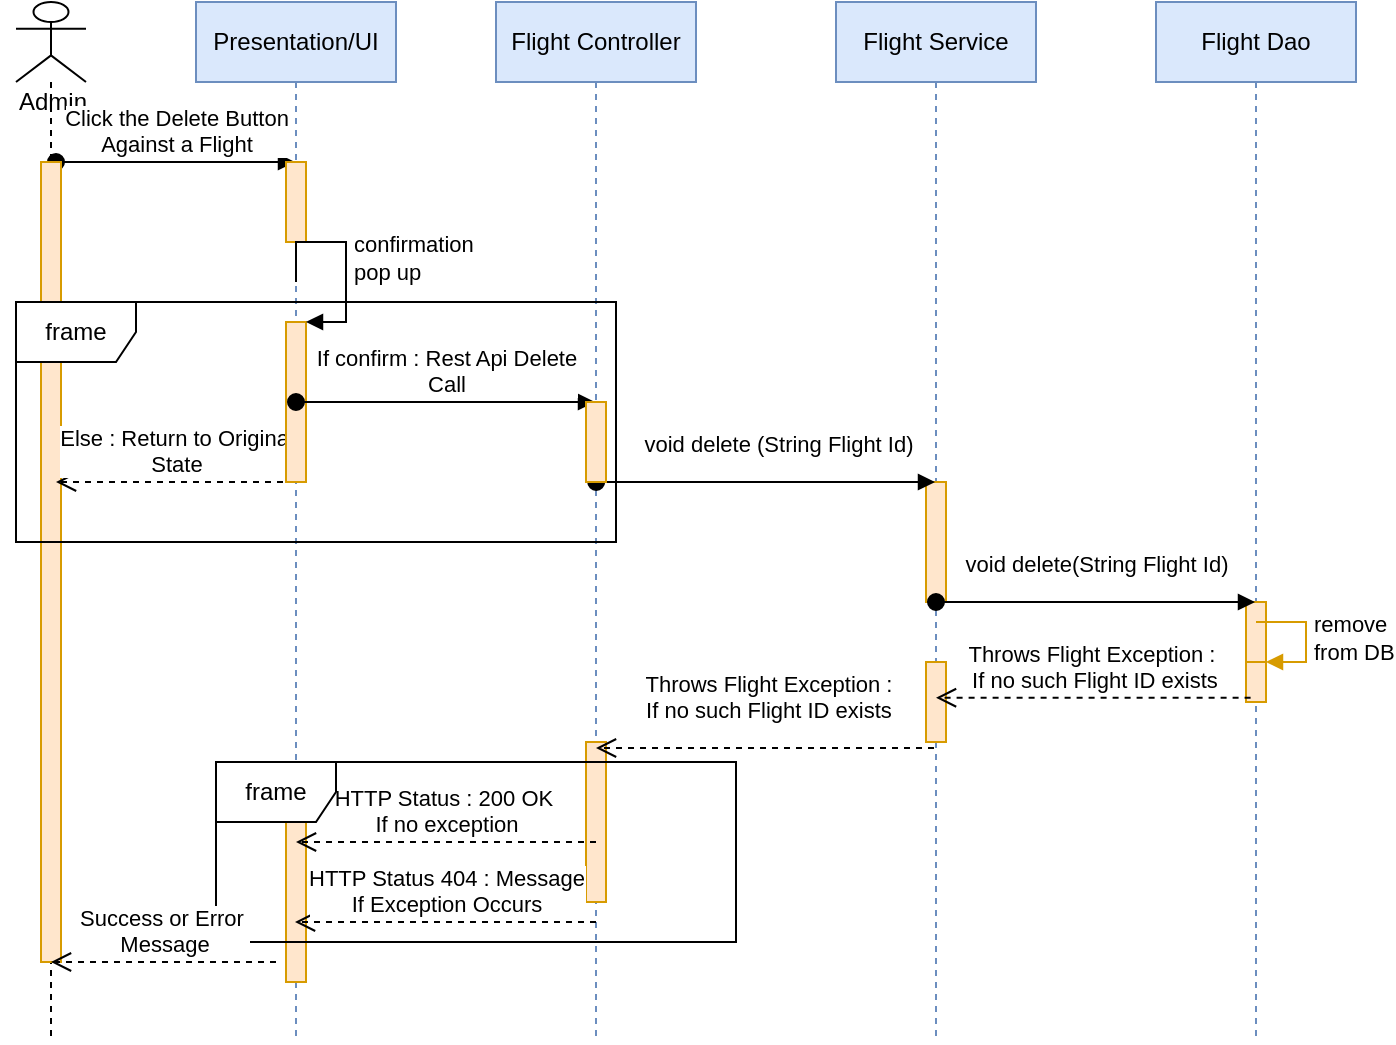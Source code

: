 <mxfile version="12.5.8" type="device"><diagram name="Page-1" id="13e1069c-82ec-6db2-03f1-153e76fe0fe0"><mxGraphModel dx="782" dy="420" grid="1" gridSize="10" guides="1" tooltips="1" connect="1" arrows="1" fold="1" page="1" pageScale="1" pageWidth="1100" pageHeight="850" background="#ffffff" math="0" shadow="0"><root><mxCell id="0"/><mxCell id="1" parent="0"/><mxCell id="0b6bDEIoGC6tNGVfW6Rn-5" value="" style="shape=umlLifeline;participant=umlActor;perimeter=lifelinePerimeter;whiteSpace=wrap;html=1;container=1;collapsible=0;recursiveResize=0;verticalAlign=top;spacingTop=36;labelBackgroundColor=#ffffff;outlineConnect=0;" vertex="1" parent="1"><mxGeometry x="70" y="80" width="35" height="520" as="geometry"/></mxCell><mxCell id="0b6bDEIoGC6tNGVfW6Rn-8" value="Admin" style="text;html=1;align=center;verticalAlign=middle;resizable=0;points=[];autosize=1;" vertex="1" parent="0b6bDEIoGC6tNGVfW6Rn-5"><mxGeometry x="-7.5" y="40" width="50" height="20" as="geometry"/></mxCell><mxCell id="0b6bDEIoGC6tNGVfW6Rn-15" value="Click the Delete Button&lt;br&gt;Against a Flight" style="html=1;verticalAlign=bottom;startArrow=oval;startFill=1;endArrow=block;startSize=8;" edge="1" parent="0b6bDEIoGC6tNGVfW6Rn-5" target="0b6bDEIoGC6tNGVfW6Rn-9"><mxGeometry width="60" relative="1" as="geometry"><mxPoint x="20" y="80" as="sourcePoint"/><mxPoint x="80" y="80" as="targetPoint"/></mxGeometry></mxCell><mxCell id="0b6bDEIoGC6tNGVfW6Rn-31" value="" style="html=1;points=[];perimeter=orthogonalPerimeter;fillColor=#ffe6cc;strokeColor=#d79b00;" vertex="1" parent="0b6bDEIoGC6tNGVfW6Rn-5"><mxGeometry x="12.5" y="80" width="10" height="400" as="geometry"/></mxCell><mxCell id="0b6bDEIoGC6tNGVfW6Rn-43" value="Else : Return to Original&lt;br&gt;State" style="html=1;verticalAlign=bottom;endArrow=open;dashed=1;endSize=8;" edge="1" parent="0b6bDEIoGC6tNGVfW6Rn-5" source="0b6bDEIoGC6tNGVfW6Rn-9"><mxGeometry relative="1" as="geometry"><mxPoint x="100" y="240" as="sourcePoint"/><mxPoint x="20" y="240" as="targetPoint"/></mxGeometry></mxCell><mxCell id="0b6bDEIoGC6tNGVfW6Rn-9" value="Presentation/UI" style="shape=umlLifeline;perimeter=lifelinePerimeter;whiteSpace=wrap;html=1;container=1;collapsible=0;recursiveResize=0;outlineConnect=0;fillColor=#dae8fc;strokeColor=#6c8ebf;" vertex="1" parent="1"><mxGeometry x="160" y="80" width="100" height="520" as="geometry"/></mxCell><mxCell id="0b6bDEIoGC6tNGVfW6Rn-16" value="" style="html=1;points=[];perimeter=orthogonalPerimeter;fillColor=#ffe6cc;strokeColor=#d79b00;" vertex="1" parent="0b6bDEIoGC6tNGVfW6Rn-9"><mxGeometry x="45" y="80" width="10" height="40" as="geometry"/></mxCell><mxCell id="0b6bDEIoGC6tNGVfW6Rn-37" value="" style="html=1;points=[];perimeter=orthogonalPerimeter;fillColor=#ffe6cc;strokeColor=#d79b00;" vertex="1" parent="0b6bDEIoGC6tNGVfW6Rn-9"><mxGeometry x="45" y="410" width="10" height="80" as="geometry"/></mxCell><mxCell id="0b6bDEIoGC6tNGVfW6Rn-40" value="" style="html=1;points=[];perimeter=orthogonalPerimeter;fillColor=#ffe6cc;strokeColor=#d79b00;" vertex="1" parent="0b6bDEIoGC6tNGVfW6Rn-9"><mxGeometry x="45" y="160" width="10" height="80" as="geometry"/></mxCell><mxCell id="0b6bDEIoGC6tNGVfW6Rn-41" value="confirmation&amp;nbsp;&lt;br&gt;pop up" style="edgeStyle=orthogonalEdgeStyle;html=1;align=left;spacingLeft=2;endArrow=block;rounded=0;entryX=1;entryY=0;" edge="1" target="0b6bDEIoGC6tNGVfW6Rn-40" parent="0b6bDEIoGC6tNGVfW6Rn-9"><mxGeometry relative="1" as="geometry"><mxPoint x="50" y="140" as="sourcePoint"/><Array as="points"><mxPoint x="50" y="120"/><mxPoint x="75" y="120"/><mxPoint x="75" y="160"/></Array></mxGeometry></mxCell><mxCell id="0b6bDEIoGC6tNGVfW6Rn-42" value="If confirm : Rest Api Delete&lt;br&gt;Call" style="html=1;verticalAlign=bottom;startArrow=oval;startFill=1;endArrow=block;startSize=8;" edge="1" parent="0b6bDEIoGC6tNGVfW6Rn-9" target="0b6bDEIoGC6tNGVfW6Rn-10"><mxGeometry width="60" relative="1" as="geometry"><mxPoint x="50" y="200" as="sourcePoint"/><mxPoint x="110" y="200" as="targetPoint"/></mxGeometry></mxCell><mxCell id="0b6bDEIoGC6tNGVfW6Rn-10" value="Flight Controller" style="shape=umlLifeline;perimeter=lifelinePerimeter;whiteSpace=wrap;html=1;container=1;collapsible=0;recursiveResize=0;outlineConnect=0;fillColor=#dae8fc;strokeColor=#6c8ebf;" vertex="1" parent="1"><mxGeometry x="310" y="80" width="100" height="520" as="geometry"/></mxCell><mxCell id="0b6bDEIoGC6tNGVfW6Rn-29" value="" style="html=1;points=[];perimeter=orthogonalPerimeter;fillColor=#ffe6cc;strokeColor=#d79b00;" vertex="1" parent="0b6bDEIoGC6tNGVfW6Rn-10"><mxGeometry x="45" y="370" width="10" height="80" as="geometry"/></mxCell><mxCell id="0b6bDEIoGC6tNGVfW6Rn-11" value="Flight Service" style="shape=umlLifeline;perimeter=lifelinePerimeter;whiteSpace=wrap;html=1;container=1;collapsible=0;recursiveResize=0;outlineConnect=0;fillColor=#dae8fc;strokeColor=#6c8ebf;" vertex="1" parent="1"><mxGeometry x="480" y="80" width="100" height="520" as="geometry"/></mxCell><mxCell id="0b6bDEIoGC6tNGVfW6Rn-20" value="" style="html=1;points=[];perimeter=orthogonalPerimeter;fillColor=#ffe6cc;strokeColor=#d79b00;" vertex="1" parent="0b6bDEIoGC6tNGVfW6Rn-11"><mxGeometry x="45" y="240" width="10" height="60" as="geometry"/></mxCell><mxCell id="0b6bDEIoGC6tNGVfW6Rn-30" value="" style="html=1;points=[];perimeter=orthogonalPerimeter;fillColor=#ffe6cc;strokeColor=#d79b00;" vertex="1" parent="0b6bDEIoGC6tNGVfW6Rn-11"><mxGeometry x="45" y="330" width="10" height="40" as="geometry"/></mxCell><mxCell id="0b6bDEIoGC6tNGVfW6Rn-12" value="Flight Dao" style="shape=umlLifeline;perimeter=lifelinePerimeter;whiteSpace=wrap;html=1;container=1;collapsible=0;recursiveResize=0;outlineConnect=0;fillColor=#dae8fc;strokeColor=#6c8ebf;" vertex="1" parent="1"><mxGeometry x="640" y="80" width="100" height="520" as="geometry"/></mxCell><mxCell id="0b6bDEIoGC6tNGVfW6Rn-22" value="" style="html=1;points=[];perimeter=orthogonalPerimeter;fillColor=#ffe6cc;strokeColor=#d79b00;" vertex="1" parent="0b6bDEIoGC6tNGVfW6Rn-12"><mxGeometry x="45" y="300" width="10" height="50" as="geometry"/></mxCell><mxCell id="0b6bDEIoGC6tNGVfW6Rn-48" value="" style="html=1;points=[];perimeter=orthogonalPerimeter;fillColor=#ffe6cc;strokeColor=#d79b00;" vertex="1" parent="0b6bDEIoGC6tNGVfW6Rn-12"><mxGeometry x="45" y="330" width="10" height="20" as="geometry"/></mxCell><mxCell id="0b6bDEIoGC6tNGVfW6Rn-49" value="remove&amp;nbsp;&lt;br&gt;from DB" style="edgeStyle=orthogonalEdgeStyle;html=1;align=left;spacingLeft=2;endArrow=block;rounded=0;entryX=1;entryY=0;fillColor=#ffe6cc;strokeColor=#d79b00;" edge="1" target="0b6bDEIoGC6tNGVfW6Rn-48" parent="0b6bDEIoGC6tNGVfW6Rn-12"><mxGeometry relative="1" as="geometry"><mxPoint x="50" y="310" as="sourcePoint"/><Array as="points"><mxPoint x="75" y="310"/></Array></mxGeometry></mxCell><mxCell id="0b6bDEIoGC6tNGVfW6Rn-19" value="void delete (String Flight Id)" style="html=1;verticalAlign=bottom;startArrow=oval;startFill=1;endArrow=block;startSize=8;exitX=0.967;exitY=0.75;exitDx=0;exitDy=0;exitPerimeter=0;" edge="1" parent="1" source="0b6bDEIoGC6tNGVfW6Rn-44" target="0b6bDEIoGC6tNGVfW6Rn-11"><mxGeometry x="0.065" y="10" width="60" relative="1" as="geometry"><mxPoint x="360" y="310" as="sourcePoint"/><mxPoint x="530" y="340" as="targetPoint"/><Array as="points"><mxPoint x="450" y="320"/><mxPoint x="490" y="320"/></Array><mxPoint x="1" as="offset"/></mxGeometry></mxCell><mxCell id="0b6bDEIoGC6tNGVfW6Rn-27" value="Throws Flight Exception :&amp;nbsp;&lt;br&gt;If no such Flight ID exists" style="html=1;verticalAlign=bottom;endArrow=open;dashed=1;endSize=8;exitX=0.473;exitY=0.669;exitDx=0;exitDy=0;exitPerimeter=0;" edge="1" parent="1" source="0b6bDEIoGC6tNGVfW6Rn-12" target="0b6bDEIoGC6tNGVfW6Rn-11"><mxGeometry relative="1" as="geometry"><mxPoint x="680" y="400" as="sourcePoint"/><mxPoint x="536" y="400" as="targetPoint"/></mxGeometry></mxCell><mxCell id="0b6bDEIoGC6tNGVfW6Rn-32" value="Throws Flight Exception : &lt;br&gt;If no such Flight ID exists" style="html=1;verticalAlign=bottom;endArrow=open;dashed=1;endSize=8;" edge="1" parent="1" target="0b6bDEIoGC6tNGVfW6Rn-10"><mxGeometry x="-0.014" y="-10" relative="1" as="geometry"><mxPoint x="529" y="453" as="sourcePoint"/><mxPoint x="360" y="450.0" as="targetPoint"/><mxPoint as="offset"/></mxGeometry></mxCell><mxCell id="0b6bDEIoGC6tNGVfW6Rn-33" value="HTTP Status : 200 OK&amp;nbsp;&lt;br&gt;If no exception" style="html=1;verticalAlign=bottom;endArrow=open;dashed=1;endSize=8;" edge="1" parent="1" target="0b6bDEIoGC6tNGVfW6Rn-9"><mxGeometry relative="1" as="geometry"><mxPoint x="360" y="500" as="sourcePoint"/><mxPoint x="280" y="500" as="targetPoint"/></mxGeometry></mxCell><mxCell id="0b6bDEIoGC6tNGVfW6Rn-34" value="HTTP Status 404 : Message&lt;br&gt;If Exception Occurs" style="html=1;verticalAlign=bottom;endArrow=open;dashed=1;endSize=8;" edge="1" parent="1"><mxGeometry relative="1" as="geometry"><mxPoint x="360" y="540" as="sourcePoint"/><mxPoint x="209.5" y="540" as="targetPoint"/></mxGeometry></mxCell><mxCell id="0b6bDEIoGC6tNGVfW6Rn-36" value="frame" style="shape=umlFrame;whiteSpace=wrap;html=1;" vertex="1" parent="1"><mxGeometry x="170" y="460" width="260" height="90" as="geometry"/></mxCell><mxCell id="0b6bDEIoGC6tNGVfW6Rn-38" value="Success or Error&amp;nbsp;&lt;br&gt;Message" style="html=1;verticalAlign=bottom;endArrow=open;dashed=1;endSize=8;" edge="1" parent="1" target="0b6bDEIoGC6tNGVfW6Rn-5"><mxGeometry relative="1" as="geometry"><mxPoint x="200" y="560" as="sourcePoint"/><mxPoint x="120" y="560" as="targetPoint"/></mxGeometry></mxCell><mxCell id="0b6bDEIoGC6tNGVfW6Rn-44" value="frame" style="shape=umlFrame;whiteSpace=wrap;html=1;" vertex="1" parent="1"><mxGeometry x="70" y="230" width="300" height="120" as="geometry"/></mxCell><mxCell id="0b6bDEIoGC6tNGVfW6Rn-45" value="" style="html=1;points=[];perimeter=orthogonalPerimeter;fillColor=#ffe6cc;strokeColor=#d79b00;" vertex="1" parent="1"><mxGeometry x="355" y="280" width="10" height="40" as="geometry"/></mxCell><mxCell id="0b6bDEIoGC6tNGVfW6Rn-21" value="void delete(String Flight Id)" style="html=1;verticalAlign=bottom;startArrow=oval;startFill=1;endArrow=block;startSize=8;" edge="1" parent="1" source="0b6bDEIoGC6tNGVfW6Rn-11" target="0b6bDEIoGC6tNGVfW6Rn-12"><mxGeometry x="0.006" y="10" width="60" relative="1" as="geometry"><mxPoint x="530" y="310" as="sourcePoint"/><mxPoint x="590" y="310" as="targetPoint"/><Array as="points"><mxPoint x="610" y="380"/></Array><mxPoint as="offset"/></mxGeometry></mxCell></root></mxGraphModel></diagram></mxfile>